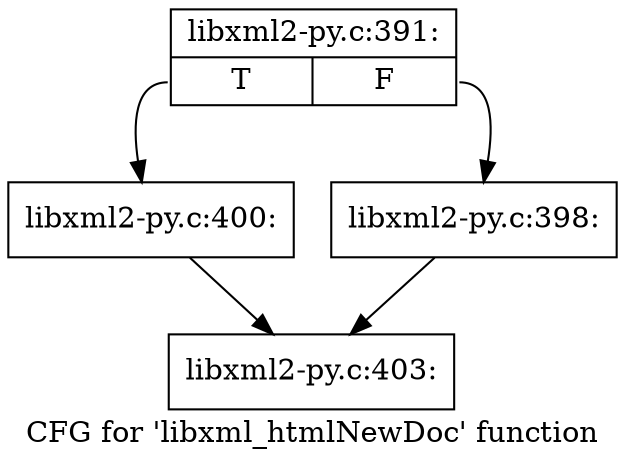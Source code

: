 digraph "CFG for 'libxml_htmlNewDoc' function" {
	label="CFG for 'libxml_htmlNewDoc' function";

	Node0x3bfc240 [shape=record,label="{libxml2-py.c:391:|{<s0>T|<s1>F}}"];
	Node0x3bfc240:s0 -> Node0x3c01f10;
	Node0x3bfc240:s1 -> Node0x3c01ec0;
	Node0x3c01ec0 [shape=record,label="{libxml2-py.c:398:}"];
	Node0x3c01ec0 -> Node0x3bfc850;
	Node0x3c01f10 [shape=record,label="{libxml2-py.c:400:}"];
	Node0x3c01f10 -> Node0x3bfc850;
	Node0x3bfc850 [shape=record,label="{libxml2-py.c:403:}"];
}
